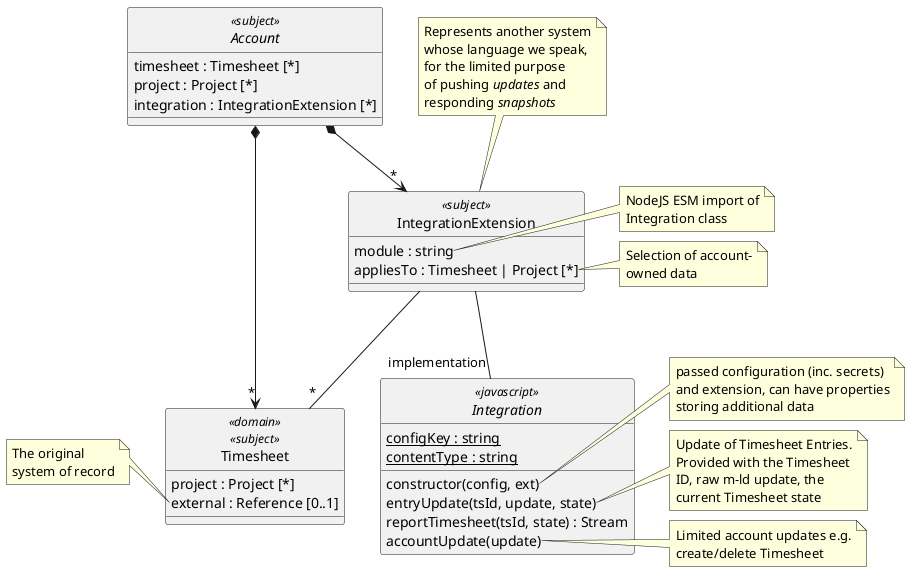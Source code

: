 @startuml
'https://plantuml.com/class-diagram

hide circle
allowmixing

abstract class Account <<subject>> {
  timesheet : Timesheet [*]
  project : Project [*]
  integration : IntegrationExtension [*]
}

class Timesheet <<domain>> <<subject>> {
  project : Project [*]
  external : Reference [0..1]
}
note left of Timesheet::external
  The original
  system of record
end note

Account *--> "*" Timesheet

class IntegrationExtension <<subject>> {
  module : string
  appliesTo : Timesheet | Project [*]
}
note top of IntegrationExtension
  Represents another system
  whose language we speak,
  for the limited purpose
  of pushing //updates// and
  responding //snapshots//
end note

note right of IntegrationExtension::module
  NodeJS ESM import of
  Integration class
end note

note right of IntegrationExtension::appliesTo
  Selection of account-
  owned data
end note

IntegrationExtension -- "*" Timesheet

Account *--> "*" IntegrationExtension

abstract class Integration <<javascript>> {
  {static} configKey : string
  {static} contentType : string
  constructor(config, ext)
  entryUpdate(tsId, update, state)
  reportTimesheet(tsId, state) : Stream
  accountUpdate(update)
}
note right of Integration::constructor
  passed configuration (inc. secrets)
  and extension, can have properties
  storing additional data
end note

note right of Integration::entryUpdate
  Update of Timesheet Entries.
  Provided with the Timesheet
  ID, raw m-ld update, the
  current Timesheet state
end note

note right of Integration::accountUpdate
  Limited account updates e.g.
  create/delete Timesheet
end note

IntegrationExtension -- "implementation" Integration

@enduml